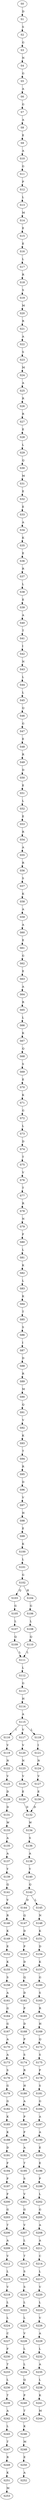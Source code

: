 strict digraph  {
	S0 -> S1 [ label = D ];
	S1 -> S2 [ label = S ];
	S2 -> S3 [ label = G ];
	S3 -> S4 [ label = N ];
	S4 -> S5 [ label = G ];
	S5 -> S6 [ label = A ];
	S6 -> S7 [ label = G ];
	S7 -> S8 [ label = A ];
	S8 -> S9 [ label = E ];
	S9 -> S10 [ label = A ];
	S10 -> S11 [ label = G ];
	S11 -> S12 [ label = P ];
	S12 -> S13 [ label = L ];
	S13 -> S14 [ label = M ];
	S14 -> S15 [ label = E ];
	S15 -> S16 [ label = E ];
	S16 -> S17 [ label = L ];
	S17 -> S18 [ label = R ];
	S18 -> S19 [ label = S ];
	S19 -> S20 [ label = M ];
	S20 -> S21 [ label = R ];
	S21 -> S22 [ label = A ];
	S22 -> S23 [ label = S ];
	S23 -> S24 [ label = M ];
	S24 -> S25 [ label = A ];
	S25 -> S26 [ label = R ];
	S26 -> S27 [ label = R ];
	S27 -> S28 [ label = E ];
	S28 -> S29 [ label = L ];
	S29 -> S30 [ label = Q ];
	S30 -> S31 [ label = M ];
	S31 -> S32 [ label = E ];
	S32 -> S33 [ label = E ];
	S33 -> S34 [ label = A ];
	S34 -> S35 [ label = K ];
	S35 -> S36 [ label = E ];
	S36 -> S37 [ label = R ];
	S37 -> S38 [ label = L ];
	S38 -> S39 [ label = E ];
	S39 -> S40 [ label = A ];
	S40 -> S41 [ label = T ];
	S41 -> S42 [ label = I ];
	S42 -> S43 [ label = N ];
	S43 -> S44 [ label = L ];
	S44 -> S45 [ label = L ];
	S45 -> S46 [ label = Q ];
	S46 -> S47 [ label = G ];
	S47 -> S48 [ label = E ];
	S48 -> S49 [ label = R ];
	S49 -> S50 [ label = D ];
	S50 -> S51 [ label = E ];
	S51 -> S52 [ label = L ];
	S52 -> S53 [ label = E ];
	S53 -> S54 [ label = R ];
	S54 -> S55 [ label = A ];
	S55 -> S56 [ label = R ];
	S56 -> S57 [ label = S ];
	S57 -> S58 [ label = K ];
	S58 -> S59 [ label = A ];
	S59 -> S60 [ label = A ];
	S60 -> S61 [ label = E ];
	S61 -> S62 [ label = G ];
	S62 -> S63 [ label = E ];
	S63 -> S64 [ label = A ];
	S64 -> S65 [ label = R ];
	S65 -> S66 [ label = L ];
	S66 -> S67 [ label = K ];
	S67 -> S68 [ label = Q ];
	S68 -> S69 [ label = S ];
	S69 -> S70 [ label = E ];
	S70 -> S71 [ label = K ];
	S71 -> S72 [ label = G ];
	S72 -> S73 [ label = L ];
	S73 -> S74 [ label = D ];
	S74 -> S75 [ label = T ];
	S75 -> S76 [ label = V ];
	S76 -> S77 [ label = T ];
	S77 -> S78 [ label = R ];
	S78 -> S79 [ label = N ];
	S79 -> S80 [ label = F ];
	S80 -> S81 [ label = L ];
	S81 -> S82 [ label = K ];
	S82 -> S83 [ label = L ];
	S83 -> S84 [ label = K ];
	S84 -> S85 [ label = T ];
	S85 -> S86 [ label = S ];
	S86 -> S87 [ label = I ];
	S87 -> S88 [ label = D ];
	S88 -> S89 [ label = R ];
	S89 -> S90 [ label = M ];
	S90 -> S91 [ label = Q ];
	S91 -> S92 [ label = V ];
	S92 -> S93 [ label = K ];
	S93 -> S94 [ label = T ];
	S94 -> S95 [ label = R ];
	S95 -> S96 [ label = D ];
	S96 -> S97 [ label = V ];
	S97 -> S98 [ label = H ];
	S98 -> S99 [ label = E ];
	S99 -> S100 [ label = K ];
	S100 -> S101 [ label = L ];
	S101 -> S102 [ label = G ];
	S102 -> S103 [ label = Q ];
	S102 -> S104 [ label = H ];
	S103 -> S105 [ label = G ];
	S104 -> S106 [ label = G ];
	S105 -> S107 [ label = L ];
	S106 -> S108 [ label = L ];
	S107 -> S109 [ label = Q ];
	S108 -> S110 [ label = Q ];
	S109 -> S111 [ label = L ];
	S110 -> S111 [ label = L ];
	S111 -> S112 [ label = L ];
	S112 -> S113 [ label = G ];
	S113 -> S114 [ label = H ];
	S114 -> S115 [ label = A ];
	S115 -> S116 [ label = I ];
	S115 -> S117 [ label = V ];
	S115 -> S118 [ label = L ];
	S116 -> S119 [ label = V ];
	S117 -> S120 [ label = V ];
	S118 -> S121 [ label = I ];
	S119 -> S122 [ label = N ];
	S120 -> S123 [ label = N ];
	S121 -> S124 [ label = N ];
	S122 -> S125 [ label = V ];
	S123 -> S126 [ label = V ];
	S124 -> S127 [ label = V ];
	S125 -> S128 [ label = D ];
	S126 -> S129 [ label = E ];
	S127 -> S130 [ label = E ];
	S128 -> S131 [ label = D ];
	S129 -> S132 [ label = D ];
	S130 -> S132 [ label = D ];
	S131 -> S133 [ label = W ];
	S132 -> S134 [ label = W ];
	S133 -> S135 [ label = A ];
	S134 -> S136 [ label = S ];
	S135 -> S137 [ label = A ];
	S136 -> S138 [ label = A ];
	S137 -> S139 [ label = Y ];
	S138 -> S140 [ label = Y ];
	S139 -> S141 [ label = Q ];
	S140 -> S142 [ label = Q ];
	S141 -> S143 [ label = V ];
	S142 -> S144 [ label = D ];
	S142 -> S145 [ label = L ];
	S143 -> S146 [ label = R ];
	S144 -> S147 [ label = Q ];
	S145 -> S148 [ label = N ];
	S146 -> S149 [ label = K ];
	S147 -> S150 [ label = D ];
	S148 -> S151 [ label = K ];
	S149 -> S152 [ label = E ];
	S150 -> S153 [ label = P ];
	S151 -> S154 [ label = D ];
	S152 -> S155 [ label = K ];
	S153 -> S156 [ label = D ];
	S154 -> S157 [ label = K ];
	S155 -> S158 [ label = S ];
	S156 -> S159 [ label = Q ];
	S157 -> S160 [ label = G ];
	S158 -> S161 [ label = A ];
	S159 -> S162 [ label = D ];
	S160 -> S163 [ label = S ];
	S161 -> S164 [ label = G ];
	S162 -> S165 [ label = P ];
	S163 -> S166 [ label = R ];
	S164 -> S167 [ label = G ];
	S165 -> S168 [ label = D ];
	S166 -> S169 [ label = H ];
	S167 -> S170 [ label = A ];
	S168 -> S171 [ label = P ];
	S169 -> S172 [ label = Q ];
	S170 -> S173 [ label = A ];
	S171 -> S174 [ label = S ];
	S172 -> S175 [ label = S ];
	S173 -> S176 [ label = S ];
	S174 -> S177 [ label = R ];
	S175 -> S178 [ label = P ];
	S176 -> S179 [ label = G ];
	S177 -> S180 [ label = H ];
	S178 -> S181 [ label = S ];
	S179 -> S182 [ label = G ];
	S180 -> S183 [ label = A ];
	S181 -> S184 [ label = G ];
	S182 -> S185 [ label = K ];
	S183 -> S186 [ label = P ];
	S184 -> S187 [ label = A ];
	S185 -> S188 [ label = K ];
	S186 -> S189 [ label = F ];
	S187 -> S190 [ label = A ];
	S188 -> S191 [ label = D ];
	S189 -> S192 [ label = A ];
	S190 -> S193 [ label = E ];
	S191 -> S194 [ label = F ];
	S192 -> S195 [ label = T ];
	S193 -> S196 [ label = E ];
	S194 -> S197 [ label = P ];
	S195 -> S198 [ label = S ];
	S196 -> S199 [ label = P ];
	S197 -> S200 [ label = F ];
	S198 -> S201 [ label = V ];
	S199 -> S202 [ label = L ];
	S200 -> S203 [ label = G ];
	S201 -> S204 [ label = G ];
	S202 -> S205 [ label = G ];
	S203 -> S206 [ label = T ];
	S204 -> S207 [ label = V ];
	S205 -> S208 [ label = A ];
	S206 -> S209 [ label = A ];
	S207 -> S210 [ label = L ];
	S208 -> S211 [ label = A ];
	S209 -> S212 [ label = V ];
	S210 -> S213 [ label = T ];
	S211 -> S214 [ label = C ];
	S212 -> S215 [ label = L ];
	S213 -> S216 [ label = S ];
	S214 -> S217 [ label = L ];
	S215 -> S218 [ label = V ];
	S216 -> S219 [ label = S ];
	S217 -> S220 [ label = V ];
	S218 -> S221 [ label = L ];
	S219 -> S222 [ label = L ];
	S220 -> S223 [ label = L ];
	S221 -> S224 [ label = L ];
	S222 -> S225 [ label = L ];
	S223 -> S226 [ label = V ];
	S224 -> S227 [ label = C ];
	S225 -> S228 [ label = V ];
	S226 -> S229 [ label = A ];
	S227 -> S230 [ label = F ];
	S228 -> S231 [ label = L ];
	S229 -> S232 [ label = L ];
	S230 -> S233 [ label = T ];
	S231 -> S234 [ label = L ];
	S232 -> S235 [ label = A ];
	S233 -> S236 [ label = L ];
	S234 -> S237 [ label = Q ];
	S235 -> S238 [ label = L ];
	S236 -> S239 [ label = T ];
	S237 -> S240 [ label = P ];
	S238 -> S241 [ label = K ];
	S239 -> S242 [ label = A ];
	S240 -> S243 [ label = T ];
	S241 -> S244 [ label = M ];
	S242 -> S245 [ label = L ];
	S243 -> S246 [ label = K ];
	S245 -> S247 [ label = T ];
	S246 -> S248 [ label = M ];
	S247 -> S249 [ label = R ];
	S248 -> S250 [ label = E ];
	S249 -> S251 [ label = K ];
	S250 -> S252 [ label = A ];
	S251 -> S253 [ label = M ];
}
